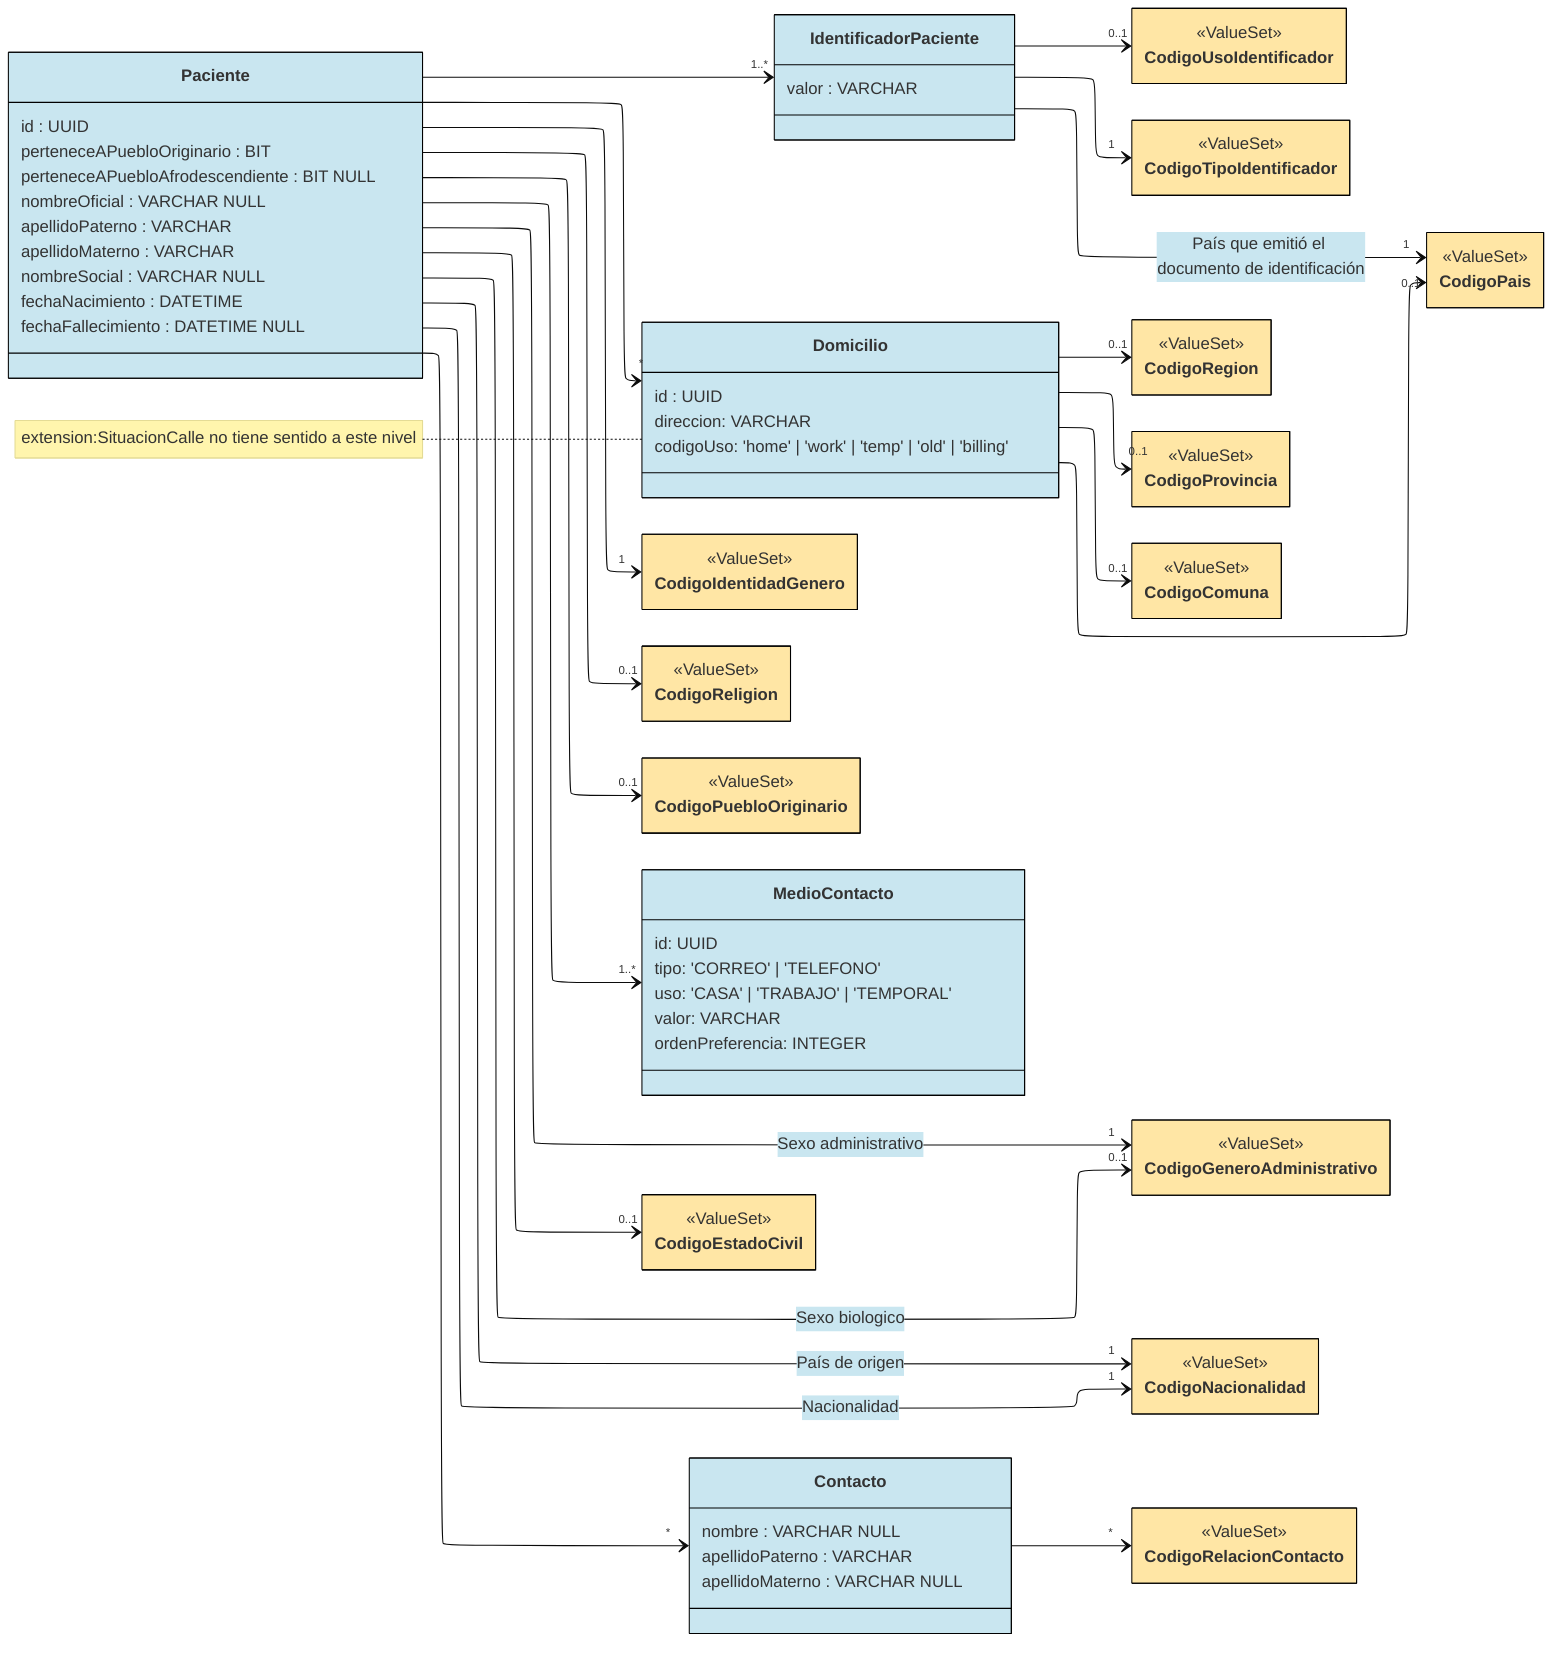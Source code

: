 ---
config:
  layout: elk
  theme: base
  class:
    hideEmptyMembersBox: true
  themeVariables:
    primaryBorderColor: "#000000"
    primaryColor: "#C9E6F0"
---

classDiagram
direction LR

class Paciente {
  id : UUID

  perteneceAPuebloOriginario : BIT
  perteneceAPuebloAfrodescendiente : BIT NULL

  nombreOficial : VARCHAR NULL
  apellidoPaterno : VARCHAR
  apellidoMaterno : VARCHAR
  
  nombreSocial : VARCHAR NULL

  fechaNacimiento : DATETIME
  fechaFallecimiento : DATETIME NULL

}

class IdentificadorPaciente {
  valor : VARCHAR
}

link IdentificadorPaciente "https://build.fhir.org/ig/Minsal-CL/SIGTEv2-IG/StructureDefinition-PatientLE-definitions.html#Patient.identifier"

Paciente --> "1..*" IdentificadorPaciente

class CodigoUsoIdentificador { <<ValueSet>> }
link CodigoUsoIdentificador "https://hl7.org/fhir/R4/valueset-identifier-use.html"
style CodigoUsoIdentificador fill:#FFE6A5

IdentificadorPaciente --> "0..1" CodigoUsoIdentificador


class CodigoTipoIdentificador { <<ValueSet>> }
link CodigoTipoIdentificador "https://hl7chile.cl/fhir/ig/clcore/1.9.2/ValueSet-VSTipoIdentificador.html"
style CodigoTipoIdentificador fill:#FFE6A5

IdentificadorPaciente --> "1" CodigoTipoIdentificador

class CodigoPais { <<ValueSet>> }
link CodigoPais "https://hl7chile.cl/fhir/ig/clcore/1.9.2/ValueSet-CodPais.html"
style CodigoPais fill:#FFE6A5

IdentificadorPaciente --> "1" CodigoPais: País que emitió el documento de identificación

note for Domicilio "extension:SituacionCalle no tiene sentido a este nivel"
class Domicilio {
  id : UUID
  direccion: VARCHAR
  codigoUso: 'home' | 'work' | 'temp' | 'old' | 'billing'
}

class CodigoRegion { <<ValueSet>> }
style CodigoRegion fill:#FFE6A5

class CodigoProvincia { <<ValueSet>> }
style CodigoProvincia fill:#FFE6A5

class CodigoComuna { <<ValueSet>> }
style CodigoComuna fill:#FFE6A5

Domicilio --> "0..1" CodigoPais
Domicilio --> "0..1" CodigoRegion
Domicilio --> "0..1" CodigoProvincia
Domicilio --> "0..1" CodigoComuna

Paciente --> "*" Domicilio


class CodigoIdentidadGenero { <<ValueSet>> }
link CodigoIdentidadGenero "https://hl7chile.cl/fhir/ig/clcore/1.9.2/ValueSet-VSIdentidaddeGenero.html"
style CodigoIdentidadGenero fill:#FFE6A5


Paciente --> "1" CodigoIdentidadGenero


class CodigoGeneroAdministrativo { <<ValueSet>> }
link CodigoGeneroAdministrativo "https://hl7.org/fhir/R4/valueset-administrative-gender.html"
style CodigoGeneroAdministrativo fill:#FFE6A5


Paciente --> "0..1" CodigoGeneroAdministrativo: Sexo biologico
Paciente --> "1" CodigoGeneroAdministrativo: Sexo administrativo

class CodigoNacionalidad { <<ValueSet>> }
link CodigoNacionalidad "https://hl7chile.cl/fhir/ig/clcore/1.9.2/ValueSet-CodPais.html"
style CodigoNacionalidad fill:#FFE6A5


Paciente --> "1" CodigoNacionalidad: Nacionalidad
Paciente --> "1" CodigoNacionalidad: País de origen


class CodigoReligion { <<ValueSet>> }
link CodigoReligion "https://build.fhir.org/ig/Minsal-CL/SIGTEv2-IG/ValueSet-VSReligion.html"
style CodigoReligion fill:#FFE6A5


Paciente --> "0..1" CodigoReligion

class CodigoPuebloOriginario { <<ValueSet>> }
link CodigoPuebloOriginario "https://build.fhir.org/ig/Minsal-CL/SIGTEv2-IG/ValueSet-PueblosOriginariosVS.html"
style CodigoPuebloOriginario fill:#FFE6A5

Paciente --> "0..1" CodigoPuebloOriginario

class MedioContacto {
  id: UUID
  tipo: 'CORREO' | 'TELEFONO'
  uso: 'CASA' | 'TRABAJO' | 'TEMPORAL'
  valor: VARCHAR
  ordenPreferencia: INTEGER
}

Paciente --> "1..*" MedioContacto

class CodigoEstadoCivil { <<ValueSet>> }
link CodigoEstadoCivil "https://build.fhir.org/ig/Minsal-CL/SIGTEv2-IG/ValueSet-VSEstadoCivil.html"
style CodigoEstadoCivil fill:#FFE6A5

Paciente --> "0..1" CodigoEstadoCivil


class Contacto {
  nombre : VARCHAR NULL
  apellidoPaterno : VARCHAR
  apellidoMaterno : VARCHAR NULL
}

class CodigoRelacionContacto { <<ValueSet>> }
link CodigoRelacionContacto "https://hl7.org/fhir/R4/valueset-patient-contactrelationship.html"
style CodigoRelacionContacto fill:#FFE6A5

Contacto --> "*" CodigoRelacionContacto

Paciente --> "*" Contacto